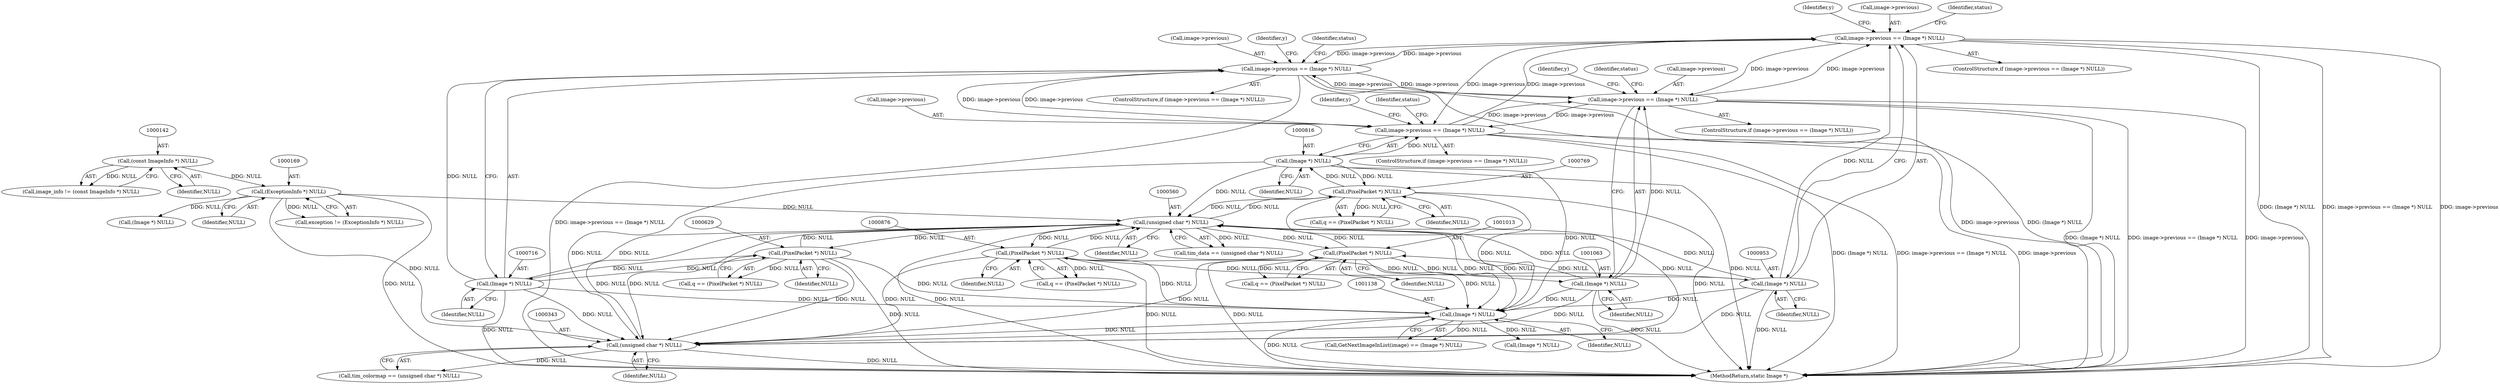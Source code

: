 digraph "0_ImageMagick_f6e9d0d9955e85bdd7540b251cd50d598dacc5e6_64@pointer" {
"1000948" [label="(Call,image->previous == (Image *) NULL)"];
"1000711" [label="(Call,image->previous == (Image *) NULL)"];
"1000948" [label="(Call,image->previous == (Image *) NULL)"];
"1001058" [label="(Call,image->previous == (Image *) NULL)"];
"1000811" [label="(Call,image->previous == (Image *) NULL)"];
"1000815" [label="(Call,(Image *) NULL)"];
"1000768" [label="(Call,(PixelPacket *) NULL)"];
"1000559" [label="(Call,(unsigned char *) NULL)"];
"1000628" [label="(Call,(PixelPacket *) NULL)"];
"1000715" [label="(Call,(Image *) NULL)"];
"1000342" [label="(Call,(unsigned char *) NULL)"];
"1001137" [label="(Call,(Image *) NULL)"];
"1001062" [label="(Call,(Image *) NULL)"];
"1001012" [label="(Call,(PixelPacket *) NULL)"];
"1000952" [label="(Call,(Image *) NULL)"];
"1000875" [label="(Call,(PixelPacket *) NULL)"];
"1000168" [label="(Call,(ExceptionInfo *) NULL)"];
"1000141" [label="(Call,(const ImageInfo *) NULL)"];
"1000720" [label="(Identifier,status)"];
"1000715" [label="(Call,(Image *) NULL)"];
"1000712" [label="(Call,image->previous)"];
"1000143" [label="(Identifier,NULL)"];
"1000141" [label="(Call,(const ImageInfo *) NULL)"];
"1000630" [label="(Identifier,NULL)"];
"1000770" [label="(Identifier,NULL)"];
"1000954" [label="(Identifier,NULL)"];
"1000768" [label="(Call,(PixelPacket *) NULL)"];
"1000559" [label="(Call,(unsigned char *) NULL)"];
"1000342" [label="(Call,(unsigned char *) NULL)"];
"1000947" [label="(ControlStructure,if (image->previous == (Image *) NULL))"];
"1000166" [label="(Call,exception != (ExceptionInfo *) NULL)"];
"1000139" [label="(Call,image_info != (const ImageInfo *) NULL)"];
"1000948" [label="(Call,image->previous == (Image *) NULL)"];
"1000873" [label="(Call,q == (PixelPacket *) NULL)"];
"1001057" [label="(ControlStructure,if (image->previous == (Image *) NULL))"];
"1000810" [label="(ControlStructure,if (image->previous == (Image *) NULL))"];
"1001010" [label="(Call,q == (PixelPacket *) NULL)"];
"1000710" [label="(ControlStructure,if (image->previous == (Image *) NULL))"];
"1000852" [label="(Identifier,y)"];
"1000811" [label="(Call,image->previous == (Image *) NULL)"];
"1001139" [label="(Identifier,NULL)"];
"1000752" [label="(Identifier,y)"];
"1001134" [label="(Call,GetNextImageInList(image) == (Image *) NULL)"];
"1000340" [label="(Call,tim_colormap == (unsigned char *) NULL)"];
"1001064" [label="(Identifier,NULL)"];
"1000820" [label="(Identifier,status)"];
"1001014" [label="(Identifier,NULL)"];
"1000949" [label="(Call,image->previous)"];
"1000989" [label="(Identifier,y)"];
"1001012" [label="(Call,(PixelPacket *) NULL)"];
"1001058" [label="(Call,image->previous == (Image *) NULL)"];
"1000612" [label="(Identifier,y)"];
"1000817" [label="(Identifier,NULL)"];
"1000628" [label="(Call,(PixelPacket *) NULL)"];
"1000344" [label="(Identifier,NULL)"];
"1000766" [label="(Call,q == (PixelPacket *) NULL)"];
"1001062" [label="(Call,(Image *) NULL)"];
"1000198" [label="(Call,(Image *) NULL)"];
"1001067" [label="(Identifier,status)"];
"1001179" [label="(MethodReturn,static Image *)"];
"1000957" [label="(Identifier,status)"];
"1001059" [label="(Call,image->previous)"];
"1001137" [label="(Call,(Image *) NULL)"];
"1000561" [label="(Identifier,NULL)"];
"1000717" [label="(Identifier,NULL)"];
"1001146" [label="(Call,(Image *) NULL)"];
"1000812" [label="(Call,image->previous)"];
"1000170" [label="(Identifier,NULL)"];
"1000952" [label="(Call,(Image *) NULL)"];
"1000168" [label="(Call,(ExceptionInfo *) NULL)"];
"1000877" [label="(Identifier,NULL)"];
"1000557" [label="(Call,tim_data == (unsigned char *) NULL)"];
"1000815" [label="(Call,(Image *) NULL)"];
"1000711" [label="(Call,image->previous == (Image *) NULL)"];
"1000626" [label="(Call,q == (PixelPacket *) NULL)"];
"1000875" [label="(Call,(PixelPacket *) NULL)"];
"1000948" -> "1000947"  [label="AST: "];
"1000948" -> "1000952"  [label="CFG: "];
"1000949" -> "1000948"  [label="AST: "];
"1000952" -> "1000948"  [label="AST: "];
"1000957" -> "1000948"  [label="CFG: "];
"1000852" -> "1000948"  [label="CFG: "];
"1000948" -> "1001179"  [label="DDG: (Image *) NULL"];
"1000948" -> "1001179"  [label="DDG: image->previous == (Image *) NULL"];
"1000948" -> "1001179"  [label="DDG: image->previous"];
"1000948" -> "1000711"  [label="DDG: image->previous"];
"1000948" -> "1000811"  [label="DDG: image->previous"];
"1000711" -> "1000948"  [label="DDG: image->previous"];
"1001058" -> "1000948"  [label="DDG: image->previous"];
"1000811" -> "1000948"  [label="DDG: image->previous"];
"1000952" -> "1000948"  [label="DDG: NULL"];
"1000948" -> "1001058"  [label="DDG: image->previous"];
"1000711" -> "1000710"  [label="AST: "];
"1000711" -> "1000715"  [label="CFG: "];
"1000712" -> "1000711"  [label="AST: "];
"1000715" -> "1000711"  [label="AST: "];
"1000720" -> "1000711"  [label="CFG: "];
"1000612" -> "1000711"  [label="CFG: "];
"1000711" -> "1001179"  [label="DDG: image->previous == (Image *) NULL"];
"1000711" -> "1001179"  [label="DDG: image->previous"];
"1000711" -> "1001179"  [label="DDG: (Image *) NULL"];
"1001058" -> "1000711"  [label="DDG: image->previous"];
"1000811" -> "1000711"  [label="DDG: image->previous"];
"1000715" -> "1000711"  [label="DDG: NULL"];
"1000711" -> "1000811"  [label="DDG: image->previous"];
"1000711" -> "1001058"  [label="DDG: image->previous"];
"1001058" -> "1001057"  [label="AST: "];
"1001058" -> "1001062"  [label="CFG: "];
"1001059" -> "1001058"  [label="AST: "];
"1001062" -> "1001058"  [label="AST: "];
"1001067" -> "1001058"  [label="CFG: "];
"1000989" -> "1001058"  [label="CFG: "];
"1001058" -> "1001179"  [label="DDG: (Image *) NULL"];
"1001058" -> "1001179"  [label="DDG: image->previous == (Image *) NULL"];
"1001058" -> "1001179"  [label="DDG: image->previous"];
"1001058" -> "1000811"  [label="DDG: image->previous"];
"1000811" -> "1001058"  [label="DDG: image->previous"];
"1001062" -> "1001058"  [label="DDG: NULL"];
"1000811" -> "1000810"  [label="AST: "];
"1000811" -> "1000815"  [label="CFG: "];
"1000812" -> "1000811"  [label="AST: "];
"1000815" -> "1000811"  [label="AST: "];
"1000820" -> "1000811"  [label="CFG: "];
"1000752" -> "1000811"  [label="CFG: "];
"1000811" -> "1001179"  [label="DDG: (Image *) NULL"];
"1000811" -> "1001179"  [label="DDG: image->previous == (Image *) NULL"];
"1000811" -> "1001179"  [label="DDG: image->previous"];
"1000815" -> "1000811"  [label="DDG: NULL"];
"1000815" -> "1000817"  [label="CFG: "];
"1000816" -> "1000815"  [label="AST: "];
"1000817" -> "1000815"  [label="AST: "];
"1000815" -> "1001179"  [label="DDG: NULL"];
"1000815" -> "1000342"  [label="DDG: NULL"];
"1000815" -> "1000559"  [label="DDG: NULL"];
"1000815" -> "1000768"  [label="DDG: NULL"];
"1000768" -> "1000815"  [label="DDG: NULL"];
"1000815" -> "1001137"  [label="DDG: NULL"];
"1000768" -> "1000766"  [label="AST: "];
"1000768" -> "1000770"  [label="CFG: "];
"1000769" -> "1000768"  [label="AST: "];
"1000770" -> "1000768"  [label="AST: "];
"1000766" -> "1000768"  [label="CFG: "];
"1000768" -> "1001179"  [label="DDG: NULL"];
"1000768" -> "1000342"  [label="DDG: NULL"];
"1000768" -> "1000559"  [label="DDG: NULL"];
"1000768" -> "1000766"  [label="DDG: NULL"];
"1000559" -> "1000768"  [label="DDG: NULL"];
"1000768" -> "1001137"  [label="DDG: NULL"];
"1000559" -> "1000557"  [label="AST: "];
"1000559" -> "1000561"  [label="CFG: "];
"1000560" -> "1000559"  [label="AST: "];
"1000561" -> "1000559"  [label="AST: "];
"1000557" -> "1000559"  [label="CFG: "];
"1000559" -> "1001179"  [label="DDG: NULL"];
"1000559" -> "1000342"  [label="DDG: NULL"];
"1000559" -> "1000557"  [label="DDG: NULL"];
"1000628" -> "1000559"  [label="DDG: NULL"];
"1000342" -> "1000559"  [label="DDG: NULL"];
"1000715" -> "1000559"  [label="DDG: NULL"];
"1001137" -> "1000559"  [label="DDG: NULL"];
"1001062" -> "1000559"  [label="DDG: NULL"];
"1001012" -> "1000559"  [label="DDG: NULL"];
"1000168" -> "1000559"  [label="DDG: NULL"];
"1000952" -> "1000559"  [label="DDG: NULL"];
"1000875" -> "1000559"  [label="DDG: NULL"];
"1000559" -> "1000628"  [label="DDG: NULL"];
"1000559" -> "1000875"  [label="DDG: NULL"];
"1000559" -> "1001012"  [label="DDG: NULL"];
"1000559" -> "1001137"  [label="DDG: NULL"];
"1000628" -> "1000626"  [label="AST: "];
"1000628" -> "1000630"  [label="CFG: "];
"1000629" -> "1000628"  [label="AST: "];
"1000630" -> "1000628"  [label="AST: "];
"1000626" -> "1000628"  [label="CFG: "];
"1000628" -> "1001179"  [label="DDG: NULL"];
"1000628" -> "1000342"  [label="DDG: NULL"];
"1000628" -> "1000626"  [label="DDG: NULL"];
"1000715" -> "1000628"  [label="DDG: NULL"];
"1000628" -> "1000715"  [label="DDG: NULL"];
"1000628" -> "1001137"  [label="DDG: NULL"];
"1000715" -> "1000717"  [label="CFG: "];
"1000716" -> "1000715"  [label="AST: "];
"1000717" -> "1000715"  [label="AST: "];
"1000715" -> "1001179"  [label="DDG: NULL"];
"1000715" -> "1000342"  [label="DDG: NULL"];
"1000715" -> "1001137"  [label="DDG: NULL"];
"1000342" -> "1000340"  [label="AST: "];
"1000342" -> "1000344"  [label="CFG: "];
"1000343" -> "1000342"  [label="AST: "];
"1000344" -> "1000342"  [label="AST: "];
"1000340" -> "1000342"  [label="CFG: "];
"1000342" -> "1001179"  [label="DDG: NULL"];
"1000342" -> "1000340"  [label="DDG: NULL"];
"1001137" -> "1000342"  [label="DDG: NULL"];
"1001062" -> "1000342"  [label="DDG: NULL"];
"1001012" -> "1000342"  [label="DDG: NULL"];
"1000168" -> "1000342"  [label="DDG: NULL"];
"1000952" -> "1000342"  [label="DDG: NULL"];
"1000875" -> "1000342"  [label="DDG: NULL"];
"1001137" -> "1001134"  [label="AST: "];
"1001137" -> "1001139"  [label="CFG: "];
"1001138" -> "1001137"  [label="AST: "];
"1001139" -> "1001137"  [label="AST: "];
"1001134" -> "1001137"  [label="CFG: "];
"1001137" -> "1001179"  [label="DDG: NULL"];
"1001137" -> "1001134"  [label="DDG: NULL"];
"1001062" -> "1001137"  [label="DDG: NULL"];
"1001012" -> "1001137"  [label="DDG: NULL"];
"1000952" -> "1001137"  [label="DDG: NULL"];
"1000875" -> "1001137"  [label="DDG: NULL"];
"1001137" -> "1001146"  [label="DDG: NULL"];
"1001062" -> "1001064"  [label="CFG: "];
"1001063" -> "1001062"  [label="AST: "];
"1001064" -> "1001062"  [label="AST: "];
"1001062" -> "1001179"  [label="DDG: NULL"];
"1001062" -> "1001012"  [label="DDG: NULL"];
"1001012" -> "1001062"  [label="DDG: NULL"];
"1001012" -> "1001010"  [label="AST: "];
"1001012" -> "1001014"  [label="CFG: "];
"1001013" -> "1001012"  [label="AST: "];
"1001014" -> "1001012"  [label="AST: "];
"1001010" -> "1001012"  [label="CFG: "];
"1001012" -> "1001179"  [label="DDG: NULL"];
"1001012" -> "1001010"  [label="DDG: NULL"];
"1000952" -> "1000954"  [label="CFG: "];
"1000953" -> "1000952"  [label="AST: "];
"1000954" -> "1000952"  [label="AST: "];
"1000952" -> "1001179"  [label="DDG: NULL"];
"1000952" -> "1000875"  [label="DDG: NULL"];
"1000875" -> "1000952"  [label="DDG: NULL"];
"1000875" -> "1000873"  [label="AST: "];
"1000875" -> "1000877"  [label="CFG: "];
"1000876" -> "1000875"  [label="AST: "];
"1000877" -> "1000875"  [label="AST: "];
"1000873" -> "1000875"  [label="CFG: "];
"1000875" -> "1001179"  [label="DDG: NULL"];
"1000875" -> "1000873"  [label="DDG: NULL"];
"1000168" -> "1000166"  [label="AST: "];
"1000168" -> "1000170"  [label="CFG: "];
"1000169" -> "1000168"  [label="AST: "];
"1000170" -> "1000168"  [label="AST: "];
"1000166" -> "1000168"  [label="CFG: "];
"1000168" -> "1001179"  [label="DDG: NULL"];
"1000168" -> "1000166"  [label="DDG: NULL"];
"1000141" -> "1000168"  [label="DDG: NULL"];
"1000168" -> "1000198"  [label="DDG: NULL"];
"1000141" -> "1000139"  [label="AST: "];
"1000141" -> "1000143"  [label="CFG: "];
"1000142" -> "1000141"  [label="AST: "];
"1000143" -> "1000141"  [label="AST: "];
"1000139" -> "1000141"  [label="CFG: "];
"1000141" -> "1000139"  [label="DDG: NULL"];
}
